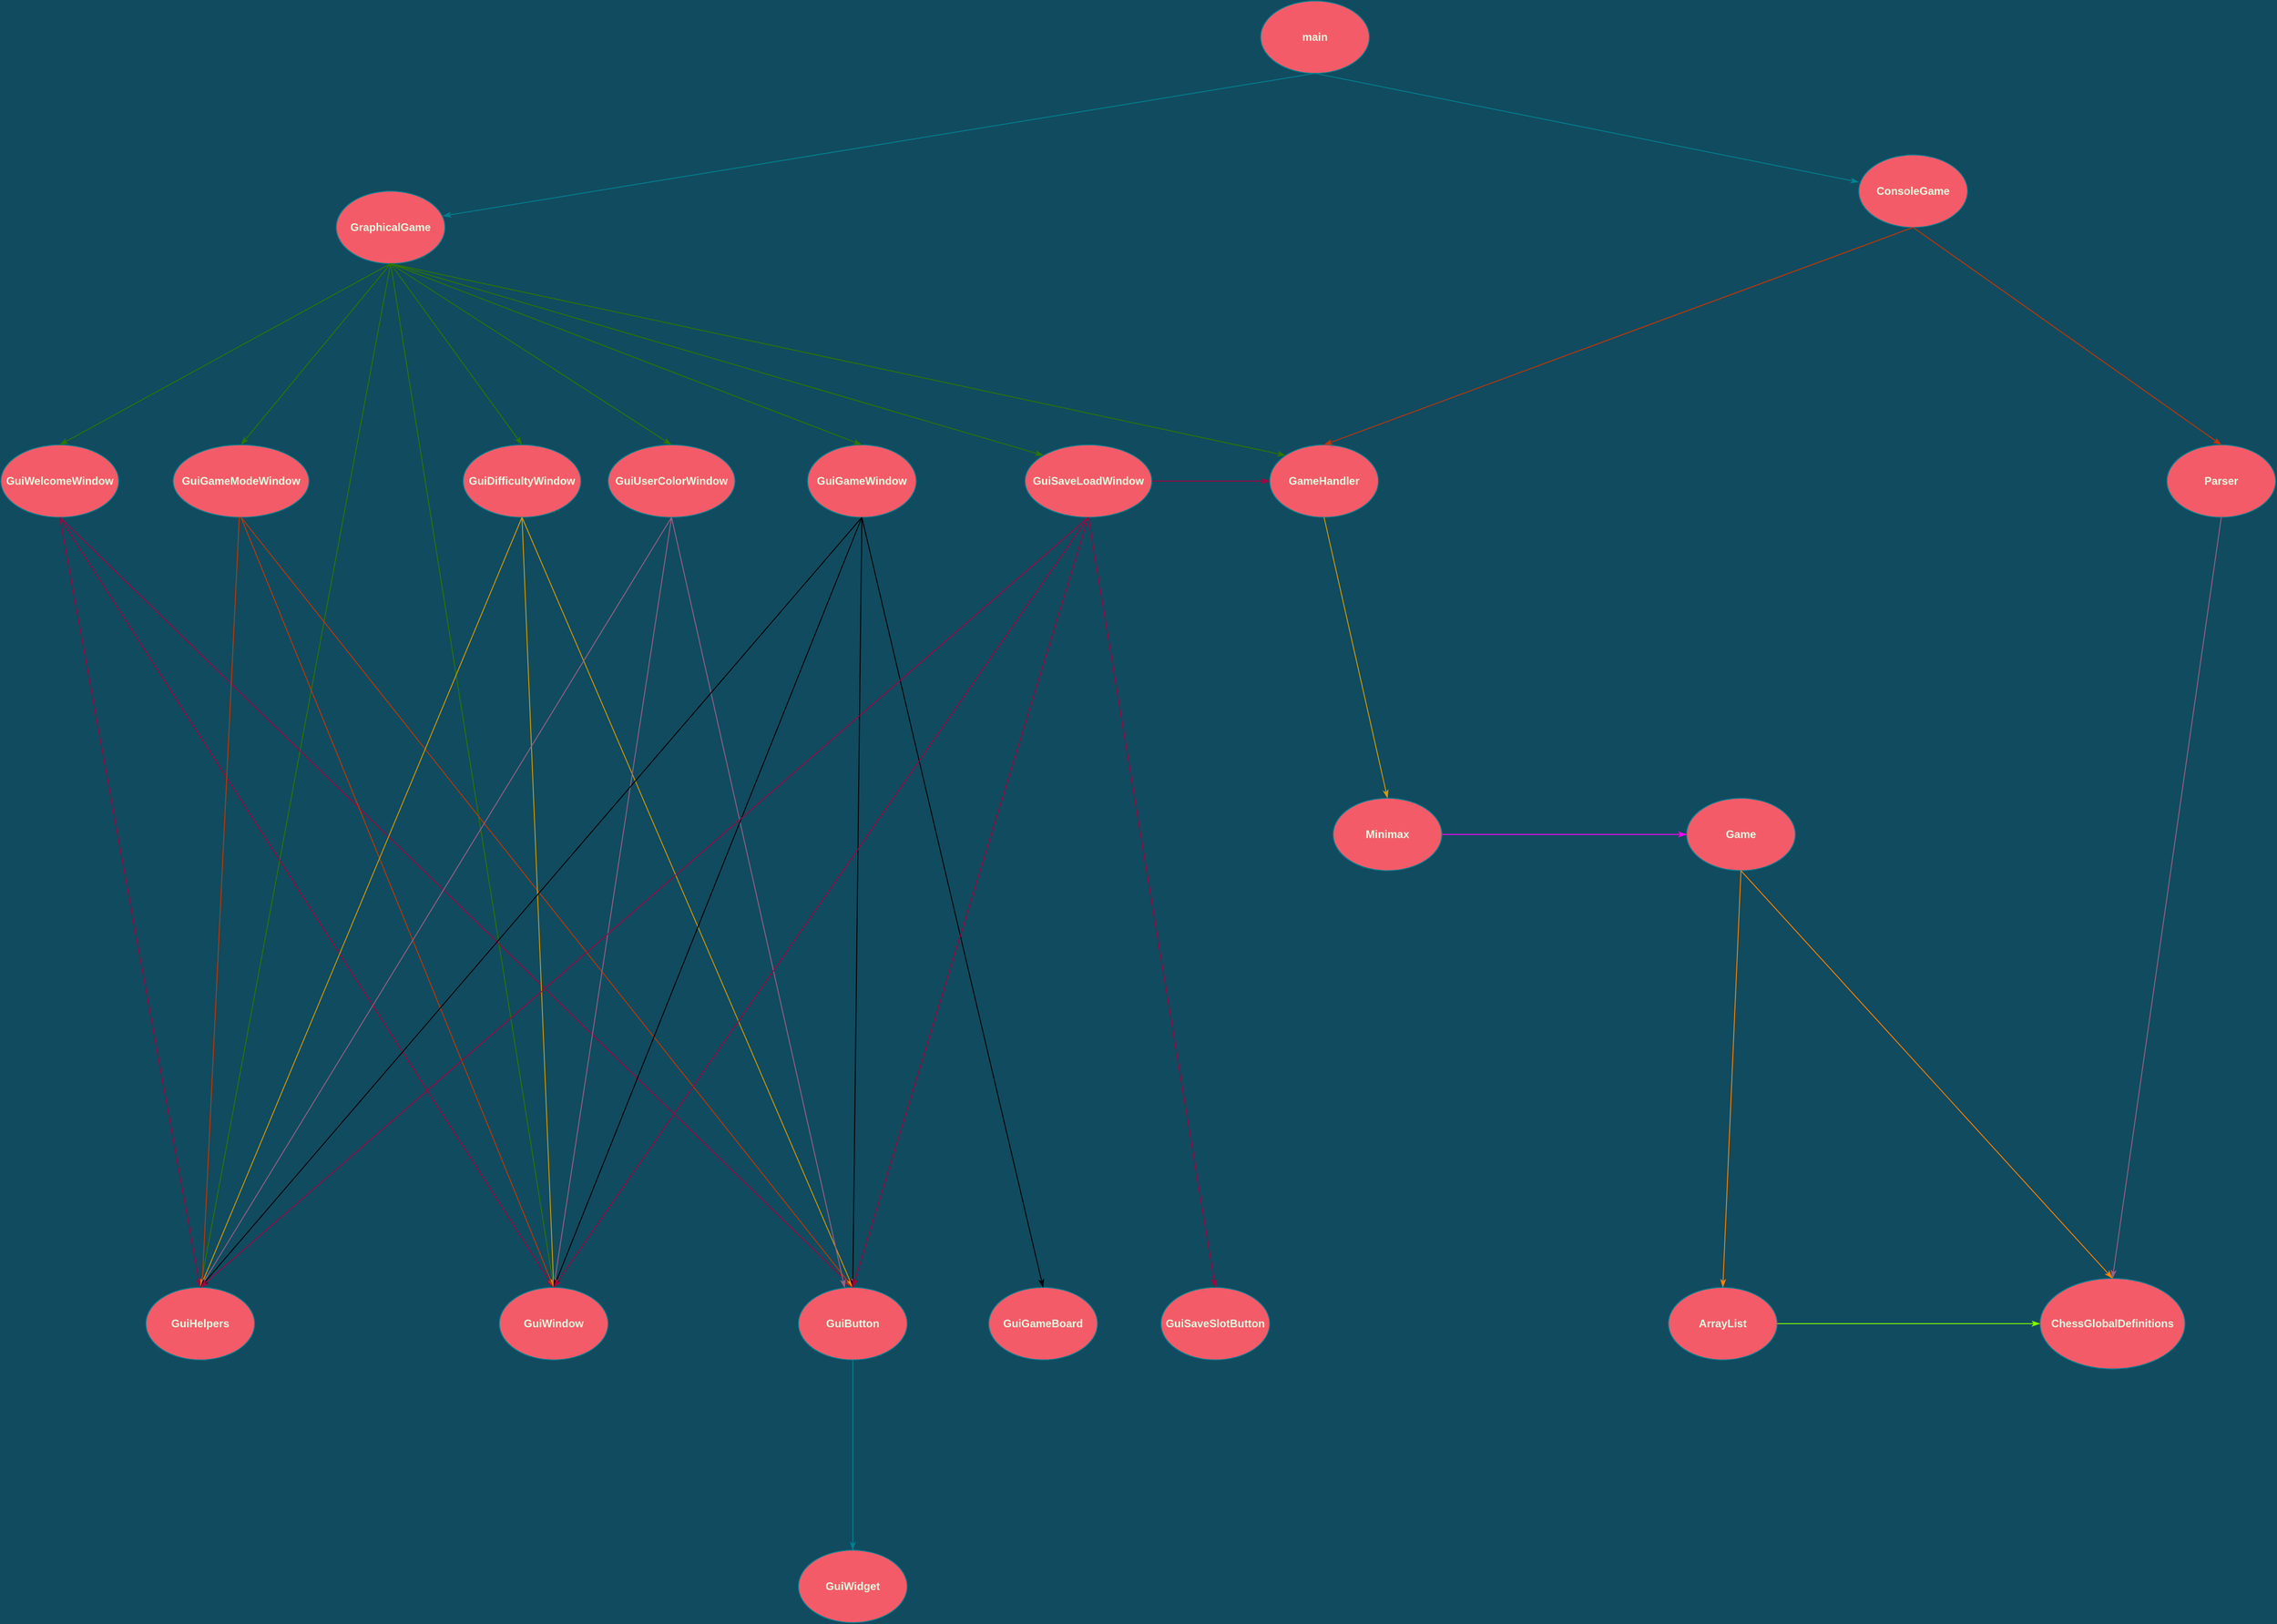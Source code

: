 <mxfile version="15.5.4" type="github">
  <diagram id="C5RBs43oDa-KdzZeNtuy" name="Page-1">
    <mxGraphModel dx="2844" dy="1474" grid="1" gridSize="10" guides="1" tooltips="1" connect="1" arrows="1" fold="1" page="1" pageScale="1" pageWidth="3300" pageHeight="4681" background="#114B5F" math="0" shadow="0">
      <root>
        <mxCell id="WIyWlLk6GJQsqaUBKTNV-0" />
        <mxCell id="WIyWlLk6GJQsqaUBKTNV-1" parent="WIyWlLk6GJQsqaUBKTNV-0" />
        <mxCell id="X0Pu3LgBEjpvohQE28Oq-0" value="&lt;b&gt;main&lt;/b&gt;" style="ellipse;whiteSpace=wrap;html=1;fillColor=#F45B69;strokeColor=#028090;fontColor=#E4FDE1;sketch=0;shadow=0;direction=east;" vertex="1" parent="WIyWlLk6GJQsqaUBKTNV-1">
          <mxGeometry x="1620" y="1860" width="120" height="80" as="geometry" />
        </mxCell>
        <mxCell id="X0Pu3LgBEjpvohQE28Oq-2" value="&lt;b&gt;GraphicalGame&lt;/b&gt;" style="ellipse;whiteSpace=wrap;html=1;fillColor=#F45B69;strokeColor=#028090;fontColor=#E4FDE1;sketch=0;shadow=0;direction=east;" vertex="1" parent="WIyWlLk6GJQsqaUBKTNV-1">
          <mxGeometry x="600" y="2070" width="120" height="80" as="geometry" />
        </mxCell>
        <mxCell id="X0Pu3LgBEjpvohQE28Oq-3" value="&lt;b&gt;ConsoleGame&lt;/b&gt;" style="ellipse;whiteSpace=wrap;html=1;fillColor=#F45B69;strokeColor=#028090;fontColor=#E4FDE1;sketch=0;shadow=0;direction=east;" vertex="1" parent="WIyWlLk6GJQsqaUBKTNV-1">
          <mxGeometry x="2280" y="2030" width="120" height="80" as="geometry" />
        </mxCell>
        <mxCell id="X0Pu3LgBEjpvohQE28Oq-4" value="" style="endArrow=none;html=1;rounded=0;entryX=0.5;entryY=1;entryDx=0;entryDy=0;exitX=0;exitY=0.375;exitDx=0;exitDy=0;startArrow=classicThin;startFill=1;labelBackgroundColor=#114B5F;strokeColor=#028090;fontColor=#E4FDE1;sketch=0;shadow=0;exitPerimeter=0;" edge="1" parent="WIyWlLk6GJQsqaUBKTNV-1" source="X0Pu3LgBEjpvohQE28Oq-3" target="X0Pu3LgBEjpvohQE28Oq-0">
          <mxGeometry width="50" height="50" relative="1" as="geometry">
            <mxPoint x="1530" y="2010" as="sourcePoint" />
            <mxPoint x="1580" y="1960" as="targetPoint" />
          </mxGeometry>
        </mxCell>
        <mxCell id="X0Pu3LgBEjpvohQE28Oq-6" value="" style="endArrow=none;html=1;exitX=0.98;exitY=0.343;exitDx=0;exitDy=0;entryX=0.5;entryY=1;entryDx=0;entryDy=0;strokeColor=#028090;rounded=0;startArrow=classicThin;startFill=1;labelBackgroundColor=#114B5F;fontColor=#E4FDE1;sketch=0;shadow=0;exitPerimeter=0;targetPerimeterSpacing=0;" edge="1" parent="WIyWlLk6GJQsqaUBKTNV-1" source="X0Pu3LgBEjpvohQE28Oq-2" target="X0Pu3LgBEjpvohQE28Oq-0">
          <mxGeometry width="50" height="50" relative="1" as="geometry">
            <mxPoint x="1740" y="2020" as="sourcePoint" />
            <mxPoint x="1790" y="1970" as="targetPoint" />
          </mxGeometry>
        </mxCell>
        <mxCell id="X0Pu3LgBEjpvohQE28Oq-9" value="&lt;b&gt;GuiGameModeWindow&lt;/b&gt;" style="ellipse;whiteSpace=wrap;html=1;fillColor=#F45B69;strokeColor=#028090;fontColor=#E4FDE1;sketch=0;shadow=0;direction=east;" vertex="1" parent="WIyWlLk6GJQsqaUBKTNV-1">
          <mxGeometry x="420" y="2350" width="150" height="80" as="geometry" />
        </mxCell>
        <mxCell id="X0Pu3LgBEjpvohQE28Oq-10" value="&lt;b&gt;GuiWelcomeWindow&lt;/b&gt;" style="ellipse;whiteSpace=wrap;html=1;fillColor=#F45B69;strokeColor=#028090;fontColor=#E4FDE1;sketch=0;shadow=0;direction=east;" vertex="1" parent="WIyWlLk6GJQsqaUBKTNV-1">
          <mxGeometry x="230" y="2350" width="130" height="80" as="geometry" />
        </mxCell>
        <mxCell id="X0Pu3LgBEjpvohQE28Oq-11" value="&lt;b&gt;GuiWindow&lt;/b&gt;" style="ellipse;whiteSpace=wrap;html=1;fillColor=#F45B69;strokeColor=#028090;fontColor=#E4FDE1;sketch=0;shadow=0;direction=east;" vertex="1" parent="WIyWlLk6GJQsqaUBKTNV-1">
          <mxGeometry x="780" y="3280" width="120" height="80" as="geometry" />
        </mxCell>
        <mxCell id="X0Pu3LgBEjpvohQE28Oq-12" value="&lt;b&gt;GuiHelpers&lt;/b&gt;" style="ellipse;whiteSpace=wrap;html=1;fillColor=#F45B69;strokeColor=#028090;fontColor=#E4FDE1;flipH=0;flipV=1;sketch=0;shadow=0;direction=east;" vertex="1" parent="WIyWlLk6GJQsqaUBKTNV-1">
          <mxGeometry x="390" y="3280" width="120" height="80" as="geometry" />
        </mxCell>
        <mxCell id="X0Pu3LgBEjpvohQE28Oq-13" value="&lt;b&gt;GuiSaveLoadWindow&lt;/b&gt;" style="ellipse;whiteSpace=wrap;html=1;fillColor=#F45B69;strokeColor=#028090;fontColor=#E4FDE1;sketch=0;shadow=0;direction=east;" vertex="1" parent="WIyWlLk6GJQsqaUBKTNV-1">
          <mxGeometry x="1360" y="2350" width="140" height="80" as="geometry" />
        </mxCell>
        <mxCell id="X0Pu3LgBEjpvohQE28Oq-14" value="&lt;b&gt;GuiGameWindow&lt;/b&gt;" style="ellipse;whiteSpace=wrap;html=1;fillColor=#F45B69;strokeColor=#028090;fontColor=#E4FDE1;sketch=0;shadow=0;direction=east;" vertex="1" parent="WIyWlLk6GJQsqaUBKTNV-1">
          <mxGeometry x="1120" y="2350" width="120" height="80" as="geometry" />
        </mxCell>
        <mxCell id="X0Pu3LgBEjpvohQE28Oq-15" value="&lt;b&gt;GuiUserColorWindow&lt;/b&gt;" style="ellipse;whiteSpace=wrap;html=1;fillColor=#F45B69;strokeColor=#028090;fontColor=#E4FDE1;sketch=0;shadow=0;direction=east;" vertex="1" parent="WIyWlLk6GJQsqaUBKTNV-1">
          <mxGeometry x="900" y="2350" width="140" height="80" as="geometry" />
        </mxCell>
        <mxCell id="X0Pu3LgBEjpvohQE28Oq-16" value="&lt;b&gt;GuiDifficultyWindow&lt;/b&gt;" style="ellipse;whiteSpace=wrap;html=1;fillColor=#F45B69;strokeColor=#028090;fontColor=#E4FDE1;sketch=0;shadow=0;direction=east;" vertex="1" parent="WIyWlLk6GJQsqaUBKTNV-1">
          <mxGeometry x="740" y="2350" width="130" height="80" as="geometry" />
        </mxCell>
        <mxCell id="X0Pu3LgBEjpvohQE28Oq-17" value="" style="endArrow=classicThin;html=1;rounded=0;exitX=0.5;exitY=1;exitDx=0;exitDy=0;entryX=0.5;entryY=0;entryDx=0;entryDy=0;startArrow=none;startFill=0;endFill=1;labelBackgroundColor=#114B5F;strokeColor=#2D7600;fontColor=#E4FDE1;fillColor=#60a917;sketch=0;shadow=0;" edge="1" parent="WIyWlLk6GJQsqaUBKTNV-1" source="X0Pu3LgBEjpvohQE28Oq-2" target="X0Pu3LgBEjpvohQE28Oq-12">
          <mxGeometry width="50" height="50" relative="1" as="geometry">
            <mxPoint x="558.784" y="2391.716" as="sourcePoint" />
            <mxPoint x="161.21" y="2320" as="targetPoint" />
          </mxGeometry>
        </mxCell>
        <mxCell id="X0Pu3LgBEjpvohQE28Oq-18" value="" style="endArrow=classicThin;html=1;rounded=0;exitX=0.5;exitY=1;exitDx=0;exitDy=0;entryX=0.5;entryY=0;entryDx=0;entryDy=0;endFill=1;labelBackgroundColor=#114B5F;strokeColor=#2D7600;fontColor=#E4FDE1;fillColor=#60a917;sketch=0;shadow=0;" edge="1" parent="WIyWlLk6GJQsqaUBKTNV-1" source="X0Pu3LgBEjpvohQE28Oq-2" target="X0Pu3LgBEjpvohQE28Oq-11">
          <mxGeometry width="50" height="50" relative="1" as="geometry">
            <mxPoint x="620" y="2140" as="sourcePoint" />
            <mxPoint x="170" y="2580" as="targetPoint" />
          </mxGeometry>
        </mxCell>
        <mxCell id="X0Pu3LgBEjpvohQE28Oq-19" value="" style="endArrow=classicThin;html=1;rounded=0;entryX=0.5;entryY=0;entryDx=0;entryDy=0;endFill=1;labelBackgroundColor=#114B5F;strokeColor=#2D7600;fontColor=#E4FDE1;fillColor=#60a917;sketch=0;shadow=0;exitX=0.5;exitY=0;exitDx=0;exitDy=0;" edge="1" parent="WIyWlLk6GJQsqaUBKTNV-1" target="X0Pu3LgBEjpvohQE28Oq-10">
          <mxGeometry width="50" height="50" relative="1" as="geometry">
            <mxPoint x="660" y="2150" as="sourcePoint" />
            <mxPoint x="470" y="2580" as="targetPoint" />
          </mxGeometry>
        </mxCell>
        <mxCell id="X0Pu3LgBEjpvohQE28Oq-20" value="" style="endArrow=classicThin;html=1;rounded=0;exitX=0.5;exitY=1;exitDx=0;exitDy=0;entryX=0.5;entryY=0;entryDx=0;entryDy=0;endFill=1;labelBackgroundColor=#114B5F;strokeColor=#2D7600;fontColor=#E4FDE1;fillColor=#60a917;sketch=0;shadow=0;" edge="1" parent="WIyWlLk6GJQsqaUBKTNV-1" source="X0Pu3LgBEjpvohQE28Oq-2" target="X0Pu3LgBEjpvohQE28Oq-9">
          <mxGeometry width="50" height="50" relative="1" as="geometry">
            <mxPoint x="850" y="2120" as="sourcePoint" />
            <mxPoint x="750" y="2530" as="targetPoint" />
          </mxGeometry>
        </mxCell>
        <mxCell id="X0Pu3LgBEjpvohQE28Oq-21" value="" style="endArrow=classicThin;html=1;rounded=0;exitX=0.5;exitY=1;exitDx=0;exitDy=0;entryX=0.5;entryY=0;entryDx=0;entryDy=0;endFill=1;labelBackgroundColor=#114B5F;strokeColor=#2D7600;fontColor=#E4FDE1;fillColor=#60a917;sketch=0;shadow=0;" edge="1" parent="WIyWlLk6GJQsqaUBKTNV-1" source="X0Pu3LgBEjpvohQE28Oq-2" target="X0Pu3LgBEjpvohQE28Oq-16">
          <mxGeometry width="50" height="50" relative="1" as="geometry">
            <mxPoint x="799.996" y="2138.284" as="sourcePoint" />
            <mxPoint x="837.57" y="2550" as="targetPoint" />
          </mxGeometry>
        </mxCell>
        <mxCell id="X0Pu3LgBEjpvohQE28Oq-22" value="" style="endArrow=classicThin;html=1;rounded=0;exitX=0.5;exitY=1;exitDx=0;exitDy=0;entryX=0.5;entryY=0;entryDx=0;entryDy=0;endFill=1;labelBackgroundColor=#114B5F;strokeColor=#2D7600;fontColor=#E4FDE1;fillColor=#60a917;sketch=0;shadow=0;" edge="1" parent="WIyWlLk6GJQsqaUBKTNV-1" source="X0Pu3LgBEjpvohQE28Oq-2" target="X0Pu3LgBEjpvohQE28Oq-15">
          <mxGeometry width="50" height="50" relative="1" as="geometry">
            <mxPoint x="850" y="2100" as="sourcePoint" />
            <mxPoint x="1050.0" y="2540" as="targetPoint" />
          </mxGeometry>
        </mxCell>
        <mxCell id="X0Pu3LgBEjpvohQE28Oq-24" value="&lt;b&gt;GameHandler&lt;/b&gt;" style="ellipse;whiteSpace=wrap;html=1;fillColor=#F45B69;strokeColor=#028090;fontColor=#E4FDE1;sketch=0;shadow=0;direction=east;" vertex="1" parent="WIyWlLk6GJQsqaUBKTNV-1">
          <mxGeometry x="1630" y="2350" width="120" height="80" as="geometry" />
        </mxCell>
        <mxCell id="X0Pu3LgBEjpvohQE28Oq-25" value="" style="endArrow=classicThin;html=1;rounded=0;exitX=0.5;exitY=1;exitDx=0;exitDy=0;entryX=0.5;entryY=0;entryDx=0;entryDy=0;endFill=1;labelBackgroundColor=#114B5F;strokeColor=#2D7600;fontColor=#E4FDE1;fillColor=#60a917;sketch=0;shadow=0;" edge="1" parent="WIyWlLk6GJQsqaUBKTNV-1" source="X0Pu3LgBEjpvohQE28Oq-2" target="X0Pu3LgBEjpvohQE28Oq-14">
          <mxGeometry width="50" height="50" relative="1" as="geometry">
            <mxPoint x="830" y="2080" as="sourcePoint" />
            <mxPoint x="1210" y="2520" as="targetPoint" />
          </mxGeometry>
        </mxCell>
        <mxCell id="X0Pu3LgBEjpvohQE28Oq-26" value="" style="endArrow=classicThin;html=1;rounded=0;exitX=0.5;exitY=1;exitDx=0;exitDy=0;entryX=0;entryY=0;entryDx=0;entryDy=0;endFill=1;labelBackgroundColor=#114B5F;strokeColor=#2D7600;fontColor=#E4FDE1;fillColor=#60a917;sketch=0;shadow=0;" edge="1" parent="WIyWlLk6GJQsqaUBKTNV-1" source="X0Pu3LgBEjpvohQE28Oq-2" target="X0Pu3LgBEjpvohQE28Oq-13">
          <mxGeometry width="50" height="50" relative="1" as="geometry">
            <mxPoint x="960" y="2070" as="sourcePoint" />
            <mxPoint x="1340" y="2510" as="targetPoint" />
          </mxGeometry>
        </mxCell>
        <mxCell id="X0Pu3LgBEjpvohQE28Oq-27" value="" style="endArrow=classicThin;html=1;rounded=0;exitX=0.5;exitY=1;exitDx=0;exitDy=0;entryX=0;entryY=0;entryDx=0;entryDy=0;endFill=1;labelBackgroundColor=#114B5F;strokeColor=#2D7600;fontColor=#E4FDE1;fillColor=#60a917;sketch=0;shadow=0;" edge="1" parent="WIyWlLk6GJQsqaUBKTNV-1" source="X0Pu3LgBEjpvohQE28Oq-2" target="X0Pu3LgBEjpvohQE28Oq-24">
          <mxGeometry width="50" height="50" relative="1" as="geometry">
            <mxPoint x="1170" y="1990" as="sourcePoint" />
            <mxPoint x="1550" y="2430" as="targetPoint" />
          </mxGeometry>
        </mxCell>
        <mxCell id="X0Pu3LgBEjpvohQE28Oq-31" value="" style="endArrow=classicThin;html=1;rounded=0;exitX=0.5;exitY=1;exitDx=0;exitDy=0;entryX=0.5;entryY=0;entryDx=0;entryDy=0;endFill=1;labelBackgroundColor=#114B5F;strokeColor=#A50040;fontColor=#E4FDE1;fillColor=#d80073;sketch=0;shadow=0;" edge="1" parent="WIyWlLk6GJQsqaUBKTNV-1" source="X0Pu3LgBEjpvohQE28Oq-10" target="X0Pu3LgBEjpvohQE28Oq-11">
          <mxGeometry width="50" height="50" relative="1" as="geometry">
            <mxPoint x="635" y="2270" as="sourcePoint" />
            <mxPoint x="300" y="2360" as="targetPoint" />
          </mxGeometry>
        </mxCell>
        <mxCell id="X0Pu3LgBEjpvohQE28Oq-32" value="" style="endArrow=classicThin;html=1;rounded=0;exitX=0.5;exitY=1;exitDx=0;exitDy=0;endFill=1;labelBackgroundColor=#114B5F;strokeColor=#A50040;fontColor=#E4FDE1;fillColor=#d80073;entryX=0.5;entryY=0;entryDx=0;entryDy=0;sketch=0;shadow=0;" edge="1" parent="WIyWlLk6GJQsqaUBKTNV-1" source="X0Pu3LgBEjpvohQE28Oq-10" target="X0Pu3LgBEjpvohQE28Oq-12">
          <mxGeometry width="50" height="50" relative="1" as="geometry">
            <mxPoint x="425" y="2330" as="sourcePoint" />
            <mxPoint x="410" y="3150" as="targetPoint" />
          </mxGeometry>
        </mxCell>
        <mxCell id="X0Pu3LgBEjpvohQE28Oq-33" value="&lt;b&gt;GuiButton&lt;/b&gt;" style="ellipse;whiteSpace=wrap;html=1;fillColor=#F45B69;strokeColor=#028090;fontColor=#E4FDE1;sketch=0;shadow=0;direction=east;" vertex="1" parent="WIyWlLk6GJQsqaUBKTNV-1">
          <mxGeometry x="1110" y="3280" width="120" height="80" as="geometry" />
        </mxCell>
        <mxCell id="X0Pu3LgBEjpvohQE28Oq-34" value="" style="endArrow=classicThin;html=1;rounded=0;exitX=0.5;exitY=1;exitDx=0;exitDy=0;entryX=0.5;entryY=0;entryDx=0;entryDy=0;endFill=1;labelBackgroundColor=#114B5F;strokeColor=#A50040;fontColor=#E4FDE1;fillColor=#d80073;sketch=0;shadow=0;" edge="1" parent="WIyWlLk6GJQsqaUBKTNV-1" source="X0Pu3LgBEjpvohQE28Oq-10" target="X0Pu3LgBEjpvohQE28Oq-33">
          <mxGeometry width="50" height="50" relative="1" as="geometry">
            <mxPoint x="184" y="2258.28" as="sourcePoint" />
            <mxPoint x="216.574" y="2549.996" as="targetPoint" />
          </mxGeometry>
        </mxCell>
        <mxCell id="X0Pu3LgBEjpvohQE28Oq-35" value="&lt;b&gt;GuiWidget&lt;/b&gt;" style="ellipse;whiteSpace=wrap;html=1;fillColor=#F45B69;strokeColor=#028090;fontColor=#E4FDE1;sketch=0;shadow=0;direction=east;" vertex="1" parent="WIyWlLk6GJQsqaUBKTNV-1">
          <mxGeometry x="1110" y="3570" width="120" height="80" as="geometry" />
        </mxCell>
        <mxCell id="X0Pu3LgBEjpvohQE28Oq-36" value="" style="endArrow=classicThin;html=1;rounded=0;endFill=1;entryX=0.5;entryY=0;entryDx=0;entryDy=0;labelBackgroundColor=#114B5F;strokeColor=#028090;fontColor=#E4FDE1;exitX=0.5;exitY=1;exitDx=0;exitDy=0;sketch=0;shadow=0;" edge="1" parent="WIyWlLk6GJQsqaUBKTNV-1" source="X0Pu3LgBEjpvohQE28Oq-33" target="X0Pu3LgBEjpvohQE28Oq-35">
          <mxGeometry width="50" height="50" relative="1" as="geometry">
            <mxPoint x="1070" y="3060" as="sourcePoint" />
            <mxPoint x="260" y="2940" as="targetPoint" />
          </mxGeometry>
        </mxCell>
        <mxCell id="X0Pu3LgBEjpvohQE28Oq-37" value="" style="endArrow=classicThin;html=1;rounded=0;exitX=0.5;exitY=1;exitDx=0;exitDy=0;entryX=0.5;entryY=0;entryDx=0;entryDy=0;endFill=1;labelBackgroundColor=#114B5F;strokeColor=#C73500;fontColor=#E4FDE1;fillColor=#fa6800;sketch=0;shadow=0;" edge="1" parent="WIyWlLk6GJQsqaUBKTNV-1" source="X0Pu3LgBEjpvohQE28Oq-9" target="X0Pu3LgBEjpvohQE28Oq-33">
          <mxGeometry width="50" height="50" relative="1" as="geometry">
            <mxPoint x="320.858" y="2278.348" as="sourcePoint" />
            <mxPoint x="597.574" y="2851.716" as="targetPoint" />
          </mxGeometry>
        </mxCell>
        <mxCell id="X0Pu3LgBEjpvohQE28Oq-38" value="" style="endArrow=classicThin;html=1;rounded=0;endFill=1;labelBackgroundColor=#114B5F;strokeColor=#C73500;fontColor=#E4FDE1;fillColor=#fa6800;sketch=0;shadow=0;" edge="1" parent="WIyWlLk6GJQsqaUBKTNV-1" source="X0Pu3LgBEjpvohQE28Oq-9" target="X0Pu3LgBEjpvohQE28Oq-12">
          <mxGeometry width="50" height="50" relative="1" as="geometry">
            <mxPoint x="489.852" y="2320.001" as="sourcePoint" />
            <mxPoint x="239.996" y="2613.266" as="targetPoint" />
          </mxGeometry>
        </mxCell>
        <mxCell id="X0Pu3LgBEjpvohQE28Oq-39" value="" style="endArrow=classicThin;html=1;rounded=0;exitX=0.5;exitY=1;exitDx=0;exitDy=0;entryX=0.5;entryY=0;entryDx=0;entryDy=0;endFill=1;labelBackgroundColor=#114B5F;strokeColor=#C73500;fontColor=#E4FDE1;fillColor=#fa6800;sketch=0;shadow=0;" edge="1" parent="WIyWlLk6GJQsqaUBKTNV-1" source="X0Pu3LgBEjpvohQE28Oq-9" target="X0Pu3LgBEjpvohQE28Oq-11">
          <mxGeometry width="50" height="50" relative="1" as="geometry">
            <mxPoint x="599.852" y="2290.001" as="sourcePoint" />
            <mxPoint x="349.996" y="2583.266" as="targetPoint" />
          </mxGeometry>
        </mxCell>
        <mxCell id="X0Pu3LgBEjpvohQE28Oq-40" value="" style="endArrow=classicThin;html=1;rounded=0;exitX=0.5;exitY=1;exitDx=0;exitDy=0;entryX=0.5;entryY=0;entryDx=0;entryDy=0;endFill=1;labelBackgroundColor=#114B5F;strokeColor=#d79b00;fontColor=#E4FDE1;fillColor=#ffcd28;gradientColor=#ffa500;sketch=0;shadow=0;" edge="1" parent="WIyWlLk6GJQsqaUBKTNV-1" source="X0Pu3LgBEjpvohQE28Oq-16" target="X0Pu3LgBEjpvohQE28Oq-33">
          <mxGeometry width="50" height="50" relative="1" as="geometry">
            <mxPoint x="810" y="2490" as="sourcePoint" />
            <mxPoint x="965" y="2930" as="targetPoint" />
          </mxGeometry>
        </mxCell>
        <mxCell id="X0Pu3LgBEjpvohQE28Oq-41" value="" style="endArrow=classicThin;html=1;rounded=0;exitX=0.5;exitY=1;exitDx=0;exitDy=0;entryX=0.5;entryY=0;entryDx=0;entryDy=0;endFill=1;labelBackgroundColor=#114B5F;strokeColor=#d79b00;fontColor=#E4FDE1;fillColor=#ffcd28;gradientColor=#ffa500;sketch=0;shadow=0;" edge="1" parent="WIyWlLk6GJQsqaUBKTNV-1" source="X0Pu3LgBEjpvohQE28Oq-16" target="X0Pu3LgBEjpvohQE28Oq-12">
          <mxGeometry width="50" height="50" relative="1" as="geometry">
            <mxPoint x="769.293" y="2428.44" as="sourcePoint" />
            <mxPoint x="202.426" y="2571.716" as="targetPoint" />
          </mxGeometry>
        </mxCell>
        <mxCell id="X0Pu3LgBEjpvohQE28Oq-42" value="" style="endArrow=classicThin;html=1;rounded=0;exitX=0.5;exitY=1;exitDx=0;exitDy=0;entryX=0.5;entryY=0;entryDx=0;entryDy=0;endFill=1;labelBackgroundColor=#114B5F;strokeColor=#d79b00;fontColor=#E4FDE1;fillColor=#ffcd28;gradientColor=#ffa500;sketch=0;shadow=0;" edge="1" parent="WIyWlLk6GJQsqaUBKTNV-1" source="X0Pu3LgBEjpvohQE28Oq-16" target="X0Pu3LgBEjpvohQE28Oq-11">
          <mxGeometry width="50" height="50" relative="1" as="geometry">
            <mxPoint x="798.433" y="2540.0" as="sourcePoint" />
            <mxPoint x="541.566" y="2963.276" as="targetPoint" />
          </mxGeometry>
        </mxCell>
        <mxCell id="X0Pu3LgBEjpvohQE28Oq-43" value="" style="endArrow=classicThin;html=1;rounded=0;endFill=1;labelBackgroundColor=#114B5F;strokeColor=#996185;fontColor=#E4FDE1;fillColor=#e6d0de;gradientColor=#d5739d;sketch=0;shadow=0;exitX=0.5;exitY=1;exitDx=0;exitDy=0;" edge="1" parent="WIyWlLk6GJQsqaUBKTNV-1" source="X0Pu3LgBEjpvohQE28Oq-15" target="X0Pu3LgBEjpvohQE28Oq-33">
          <mxGeometry width="50" height="50" relative="1" as="geometry">
            <mxPoint x="912.57" y="2450" as="sourcePoint" />
            <mxPoint x="839.996" y="2861.716" as="targetPoint" />
          </mxGeometry>
        </mxCell>
        <mxCell id="X0Pu3LgBEjpvohQE28Oq-44" value="" style="endArrow=classicThin;html=1;rounded=0;exitX=0.5;exitY=1;exitDx=0;exitDy=0;entryX=0.5;entryY=0;entryDx=0;entryDy=0;endFill=1;labelBackgroundColor=#114B5F;strokeColor=#996185;fontColor=#E4FDE1;fillColor=#e6d0de;gradientColor=#d5739d;sketch=0;shadow=0;" edge="1" parent="WIyWlLk6GJQsqaUBKTNV-1" source="X0Pu3LgBEjpvohQE28Oq-15" target="X0Pu3LgBEjpvohQE28Oq-12">
          <mxGeometry width="50" height="50" relative="1" as="geometry">
            <mxPoint x="1070.503" y="2570.004" as="sourcePoint" />
            <mxPoint x="360.0" y="2741.72" as="targetPoint" />
          </mxGeometry>
        </mxCell>
        <mxCell id="X0Pu3LgBEjpvohQE28Oq-45" value="" style="endArrow=classicThin;html=1;rounded=0;exitX=0.5;exitY=1;exitDx=0;exitDy=0;entryX=0.5;entryY=0;entryDx=0;entryDy=0;endFill=1;labelBackgroundColor=#114B5F;strokeColor=#996185;fontColor=#E4FDE1;fillColor=#e6d0de;gradientColor=#d5739d;sketch=0;shadow=0;" edge="1" parent="WIyWlLk6GJQsqaUBKTNV-1" source="X0Pu3LgBEjpvohQE28Oq-15" target="X0Pu3LgBEjpvohQE28Oq-11">
          <mxGeometry width="50" height="50" relative="1" as="geometry">
            <mxPoint x="1120.0" y="2560" as="sourcePoint" />
            <mxPoint x="670" y="3000" as="targetPoint" />
          </mxGeometry>
        </mxCell>
        <mxCell id="X0Pu3LgBEjpvohQE28Oq-50" value="&lt;b&gt;GuiGameBoard&lt;br&gt;&lt;/b&gt;" style="ellipse;whiteSpace=wrap;html=1;fillColor=#F45B69;strokeColor=#028090;fontColor=#E4FDE1;sketch=0;shadow=0;direction=east;" vertex="1" parent="WIyWlLk6GJQsqaUBKTNV-1">
          <mxGeometry x="1320" y="3280" width="120" height="80" as="geometry" />
        </mxCell>
        <mxCell id="X0Pu3LgBEjpvohQE28Oq-51" value="" style="endArrow=classicThin;html=1;rounded=0;exitX=0.5;exitY=1;exitDx=0;exitDy=0;endFill=1;labelBackgroundColor=#114B5F;fontColor=#E4FDE1;entryX=0.5;entryY=0;entryDx=0;entryDy=0;sketch=0;shadow=0;" edge="1" parent="WIyWlLk6GJQsqaUBKTNV-1" source="X0Pu3LgBEjpvohQE28Oq-14" target="X0Pu3LgBEjpvohQE28Oq-33">
          <mxGeometry width="50" height="50" relative="1" as="geometry">
            <mxPoint x="1050.0" y="2400" as="sourcePoint" />
            <mxPoint x="1130" y="3150" as="targetPoint" />
          </mxGeometry>
        </mxCell>
        <mxCell id="X0Pu3LgBEjpvohQE28Oq-53" value="" style="endArrow=classicThin;html=1;rounded=0;endFill=1;labelBackgroundColor=#114B5F;fontColor=#E4FDE1;entryX=0.5;entryY=0;entryDx=0;entryDy=0;exitX=0.5;exitY=1;exitDx=0;exitDy=0;sketch=0;shadow=0;" edge="1" parent="WIyWlLk6GJQsqaUBKTNV-1" source="X0Pu3LgBEjpvohQE28Oq-14" target="X0Pu3LgBEjpvohQE28Oq-50">
          <mxGeometry width="50" height="50" relative="1" as="geometry">
            <mxPoint x="1270" y="2440" as="sourcePoint" />
            <mxPoint x="1140.0" y="3160" as="targetPoint" />
          </mxGeometry>
        </mxCell>
        <mxCell id="X0Pu3LgBEjpvohQE28Oq-54" value="" style="endArrow=classicThin;html=1;rounded=0;endFill=1;labelBackgroundColor=#114B5F;fontColor=#E4FDE1;entryX=0.5;entryY=0;entryDx=0;entryDy=0;exitX=0.5;exitY=1;exitDx=0;exitDy=0;sketch=0;shadow=0;" edge="1" parent="WIyWlLk6GJQsqaUBKTNV-1" source="X0Pu3LgBEjpvohQE28Oq-14" target="X0Pu3LgBEjpvohQE28Oq-11">
          <mxGeometry width="50" height="50" relative="1" as="geometry">
            <mxPoint x="1240.0" y="2440" as="sourcePoint" />
            <mxPoint x="1410" y="3160" as="targetPoint" />
          </mxGeometry>
        </mxCell>
        <mxCell id="X0Pu3LgBEjpvohQE28Oq-55" value="" style="endArrow=classicThin;html=1;rounded=0;endFill=1;labelBackgroundColor=#114B5F;fontColor=#E4FDE1;exitX=0.5;exitY=1;exitDx=0;exitDy=0;entryX=0.5;entryY=0;entryDx=0;entryDy=0;sketch=0;shadow=0;" edge="1" parent="WIyWlLk6GJQsqaUBKTNV-1" source="X0Pu3LgBEjpvohQE28Oq-14" target="X0Pu3LgBEjpvohQE28Oq-12">
          <mxGeometry width="50" height="50" relative="1" as="geometry">
            <mxPoint x="1240.0" y="2440" as="sourcePoint" />
            <mxPoint x="410" y="3150" as="targetPoint" />
          </mxGeometry>
        </mxCell>
        <mxCell id="X0Pu3LgBEjpvohQE28Oq-56" value="&lt;b&gt;GuiSaveSlotButton&lt;br&gt;&lt;/b&gt;" style="ellipse;whiteSpace=wrap;html=1;fillColor=#F45B69;strokeColor=#028090;fontColor=#E4FDE1;sketch=0;shadow=0;direction=east;" vertex="1" parent="WIyWlLk6GJQsqaUBKTNV-1">
          <mxGeometry x="1510" y="3280" width="120" height="80" as="geometry" />
        </mxCell>
        <mxCell id="X0Pu3LgBEjpvohQE28Oq-57" value="" style="endArrow=classicThin;html=1;rounded=0;endFill=1;labelBackgroundColor=#114B5F;fontColor=#E4FDE1;entryX=0.5;entryY=0;entryDx=0;entryDy=0;exitX=0.5;exitY=1;exitDx=0;exitDy=0;fillColor=#d80073;strokeColor=#A50040;sketch=0;shadow=0;" edge="1" parent="WIyWlLk6GJQsqaUBKTNV-1" source="X0Pu3LgBEjpvohQE28Oq-13" target="X0Pu3LgBEjpvohQE28Oq-56">
          <mxGeometry width="50" height="50" relative="1" as="geometry">
            <mxPoint x="1460.0" y="2440" as="sourcePoint" />
            <mxPoint x="1570.0" y="3160" as="targetPoint" />
          </mxGeometry>
        </mxCell>
        <mxCell id="X0Pu3LgBEjpvohQE28Oq-58" value="" style="endArrow=classicThin;html=1;rounded=0;endFill=1;labelBackgroundColor=#114B5F;fontColor=#E4FDE1;fillColor=#d80073;strokeColor=#A50040;entryX=0.5;entryY=0;entryDx=0;entryDy=0;exitX=0.5;exitY=1;exitDx=0;exitDy=0;sketch=0;shadow=0;" edge="1" parent="WIyWlLk6GJQsqaUBKTNV-1" source="X0Pu3LgBEjpvohQE28Oq-13" target="X0Pu3LgBEjpvohQE28Oq-33">
          <mxGeometry width="50" height="50" relative="1" as="geometry">
            <mxPoint x="1450" y="2440" as="sourcePoint" />
            <mxPoint x="1660" y="3100" as="targetPoint" />
          </mxGeometry>
        </mxCell>
        <mxCell id="X0Pu3LgBEjpvohQE28Oq-59" value="" style="endArrow=classicThin;html=1;rounded=0;endFill=1;labelBackgroundColor=#114B5F;fontColor=#E4FDE1;fillColor=#d80073;strokeColor=#A50040;exitX=0.5;exitY=1;exitDx=0;exitDy=0;entryX=0.5;entryY=0;entryDx=0;entryDy=0;sketch=0;shadow=0;" edge="1" parent="WIyWlLk6GJQsqaUBKTNV-1" source="X0Pu3LgBEjpvohQE28Oq-13" target="X0Pu3LgBEjpvohQE28Oq-12">
          <mxGeometry width="50" height="50" relative="1" as="geometry">
            <mxPoint x="1500" y="2450" as="sourcePoint" />
            <mxPoint x="640" y="3150" as="targetPoint" />
          </mxGeometry>
        </mxCell>
        <mxCell id="X0Pu3LgBEjpvohQE28Oq-60" value="" style="endArrow=classicThin;html=1;rounded=0;endFill=1;labelBackgroundColor=#114B5F;fontColor=#E4FDE1;fillColor=#d80073;strokeColor=#A50040;entryX=0.5;entryY=0;entryDx=0;entryDy=0;exitX=0.5;exitY=1;exitDx=0;exitDy=0;sketch=0;shadow=0;" edge="1" parent="WIyWlLk6GJQsqaUBKTNV-1" source="X0Pu3LgBEjpvohQE28Oq-13" target="X0Pu3LgBEjpvohQE28Oq-11">
          <mxGeometry width="50" height="50" relative="1" as="geometry">
            <mxPoint x="1460" y="2440" as="sourcePoint" />
            <mxPoint x="1140.0" y="3160" as="targetPoint" />
          </mxGeometry>
        </mxCell>
        <mxCell id="X0Pu3LgBEjpvohQE28Oq-61" value="" style="endArrow=classicThin;html=1;rounded=0;endFill=1;labelBackgroundColor=#114B5F;fontColor=#E4FDE1;fillColor=#d80073;strokeColor=#A50040;entryX=0;entryY=0.5;entryDx=0;entryDy=0;exitX=1;exitY=0.5;exitDx=0;exitDy=0;sketch=0;shadow=0;" edge="1" parent="WIyWlLk6GJQsqaUBKTNV-1" source="X0Pu3LgBEjpvohQE28Oq-13" target="X0Pu3LgBEjpvohQE28Oq-24">
          <mxGeometry width="50" height="50" relative="1" as="geometry">
            <mxPoint x="1680" y="2430" as="sourcePoint" />
            <mxPoint x="460" y="3290" as="targetPoint" />
          </mxGeometry>
        </mxCell>
        <mxCell id="X0Pu3LgBEjpvohQE28Oq-62" value="&lt;b&gt;Minimax&lt;/b&gt;" style="ellipse;whiteSpace=wrap;html=1;fillColor=#F45B69;strokeColor=#028090;fontColor=#E4FDE1;sketch=0;shadow=0;direction=east;" vertex="1" parent="WIyWlLk6GJQsqaUBKTNV-1">
          <mxGeometry x="1700" y="2740" width="120" height="80" as="geometry" />
        </mxCell>
        <mxCell id="X0Pu3LgBEjpvohQE28Oq-63" value="" style="endArrow=classicThin;html=1;rounded=0;exitX=0.5;exitY=1;exitDx=0;exitDy=0;entryX=0.5;entryY=0;entryDx=0;entryDy=0;endFill=1;labelBackgroundColor=#114B5F;strokeColor=#d79b00;fontColor=#E4FDE1;fillColor=#ffcd28;gradientColor=#ffa500;sketch=0;shadow=0;" edge="1" parent="WIyWlLk6GJQsqaUBKTNV-1" source="X0Pu3LgBEjpvohQE28Oq-24" target="X0Pu3LgBEjpvohQE28Oq-62">
          <mxGeometry width="50" height="50" relative="1" as="geometry">
            <mxPoint x="785" y="2440" as="sourcePoint" />
            <mxPoint x="1180" y="3290" as="targetPoint" />
          </mxGeometry>
        </mxCell>
        <mxCell id="X0Pu3LgBEjpvohQE28Oq-64" value="" style="endArrow=classicThin;html=1;rounded=0;exitX=0.5;exitY=1;exitDx=0;exitDy=0;entryX=0.5;entryY=0;entryDx=0;entryDy=0;endFill=1;labelBackgroundColor=#114B5F;strokeColor=#C73500;fontColor=#E4FDE1;fillColor=#fa6800;sketch=0;shadow=0;" edge="1" parent="WIyWlLk6GJQsqaUBKTNV-1" source="X0Pu3LgBEjpvohQE28Oq-3" target="X0Pu3LgBEjpvohQE28Oq-24">
          <mxGeometry width="50" height="50" relative="1" as="geometry">
            <mxPoint x="1760" y="2240" as="sourcePoint" />
            <mxPoint x="2435.0" y="3090" as="targetPoint" />
          </mxGeometry>
        </mxCell>
        <mxCell id="X0Pu3LgBEjpvohQE28Oq-65" value="&lt;b&gt;Parser&lt;/b&gt;" style="ellipse;whiteSpace=wrap;html=1;fillColor=#F45B69;strokeColor=#028090;fontColor=#E4FDE1;sketch=0;shadow=0;direction=east;" vertex="1" parent="WIyWlLk6GJQsqaUBKTNV-1">
          <mxGeometry x="2620" y="2350" width="120" height="80" as="geometry" />
        </mxCell>
        <mxCell id="X0Pu3LgBEjpvohQE28Oq-66" value="" style="endArrow=classicThin;html=1;rounded=0;entryX=0.5;entryY=0;entryDx=0;entryDy=0;endFill=1;labelBackgroundColor=#114B5F;strokeColor=#C73500;fontColor=#E4FDE1;fillColor=#fa6800;sketch=0;shadow=0;" edge="1" parent="WIyWlLk6GJQsqaUBKTNV-1" target="X0Pu3LgBEjpvohQE28Oq-65">
          <mxGeometry width="50" height="50" relative="1" as="geometry">
            <mxPoint x="2340" y="2110" as="sourcePoint" />
            <mxPoint x="1700" y="2360" as="targetPoint" />
          </mxGeometry>
        </mxCell>
        <mxCell id="X0Pu3LgBEjpvohQE28Oq-67" value="" style="endArrow=classicThin;html=1;rounded=0;endFill=1;labelBackgroundColor=#114B5F;strokeColor=#996185;fontColor=#E4FDE1;fillColor=#e6d0de;gradientColor=#d5739d;sketch=0;shadow=0;exitX=0.5;exitY=1;exitDx=0;exitDy=0;entryX=0.5;entryY=0;entryDx=0;entryDy=0;" edge="1" parent="WIyWlLk6GJQsqaUBKTNV-1" source="X0Pu3LgBEjpvohQE28Oq-65" target="X0Pu3LgBEjpvohQE28Oq-68">
          <mxGeometry width="50" height="50" relative="1" as="geometry">
            <mxPoint x="2110" y="2280" as="sourcePoint" />
            <mxPoint x="2301.105" y="3130.442" as="targetPoint" />
          </mxGeometry>
        </mxCell>
        <mxCell id="X0Pu3LgBEjpvohQE28Oq-68" value="&lt;b&gt;ChessGlobalDefinitions&lt;/b&gt;" style="ellipse;whiteSpace=wrap;html=1;fillColor=#F45B69;strokeColor=#028090;fontColor=#E4FDE1;sketch=0;shadow=0;direction=east;" vertex="1" parent="WIyWlLk6GJQsqaUBKTNV-1">
          <mxGeometry x="2480" y="3270" width="160" height="100" as="geometry" />
        </mxCell>
        <mxCell id="X0Pu3LgBEjpvohQE28Oq-69" value="&lt;b&gt;ArrayList&lt;br&gt;&lt;/b&gt;" style="ellipse;whiteSpace=wrap;html=1;fillColor=#F45B69;strokeColor=#028090;fontColor=#E4FDE1;sketch=0;shadow=0;direction=east;" vertex="1" parent="WIyWlLk6GJQsqaUBKTNV-1">
          <mxGeometry x="2070" y="3280" width="120" height="80" as="geometry" />
        </mxCell>
        <mxCell id="X0Pu3LgBEjpvohQE28Oq-70" value="" style="endArrow=classicThin;html=1;rounded=0;exitX=1;exitY=0.5;exitDx=0;exitDy=0;entryX=0;entryY=0.5;entryDx=0;entryDy=0;endFill=1;labelBackgroundColor=#114B5F;strokeColor=#80FF00;fontColor=#E4FDE1;fillColor=#f8cecc;sketch=0;shadow=0;gradientColor=#ea6b66;" edge="1" parent="WIyWlLk6GJQsqaUBKTNV-1" source="X0Pu3LgBEjpvohQE28Oq-69" target="X0Pu3LgBEjpvohQE28Oq-68">
          <mxGeometry width="50" height="50" relative="1" as="geometry">
            <mxPoint x="1860" y="2610" as="sourcePoint" />
            <mxPoint x="2535.0" y="3460" as="targetPoint" />
          </mxGeometry>
        </mxCell>
        <mxCell id="X0Pu3LgBEjpvohQE28Oq-71" value="&lt;b&gt;Game&lt;br&gt;&lt;/b&gt;" style="ellipse;whiteSpace=wrap;html=1;fillColor=#F45B69;strokeColor=#028090;fontColor=#E4FDE1;sketch=0;shadow=0;direction=east;" vertex="1" parent="WIyWlLk6GJQsqaUBKTNV-1">
          <mxGeometry x="2090" y="2740" width="120" height="80" as="geometry" />
        </mxCell>
        <mxCell id="X0Pu3LgBEjpvohQE28Oq-72" value="" style="endArrow=classicThin;html=1;rounded=0;endFill=1;labelBackgroundColor=#114B5F;strokeColor=#FF8000;fontColor=#E4FDE1;fillColor=#e6d0de;gradientColor=#d5739d;sketch=0;shadow=0;exitX=0.5;exitY=1;exitDx=0;exitDy=0;entryX=0.5;entryY=0;entryDx=0;entryDy=0;" edge="1" parent="WIyWlLk6GJQsqaUBKTNV-1" source="X0Pu3LgBEjpvohQE28Oq-71" target="X0Pu3LgBEjpvohQE28Oq-69">
          <mxGeometry width="50" height="50" relative="1" as="geometry">
            <mxPoint x="2340" y="2410" as="sourcePoint" />
            <mxPoint x="2220" y="3250" as="targetPoint" />
          </mxGeometry>
        </mxCell>
        <mxCell id="X0Pu3LgBEjpvohQE28Oq-73" value="" style="endArrow=classicThin;html=1;rounded=0;endFill=1;labelBackgroundColor=#114B5F;strokeColor=#FF8000;fontColor=#E4FDE1;fillColor=#e6d0de;gradientColor=#d5739d;sketch=0;shadow=0;exitX=0.5;exitY=1;exitDx=0;exitDy=0;entryX=0.5;entryY=0;entryDx=0;entryDy=0;" edge="1" parent="WIyWlLk6GJQsqaUBKTNV-1" source="X0Pu3LgBEjpvohQE28Oq-71" target="X0Pu3LgBEjpvohQE28Oq-68">
          <mxGeometry width="50" height="50" relative="1" as="geometry">
            <mxPoint x="2360" y="2440" as="sourcePoint" />
            <mxPoint x="2300" y="3290" as="targetPoint" />
          </mxGeometry>
        </mxCell>
        <mxCell id="X0Pu3LgBEjpvohQE28Oq-76" value="" style="endArrow=classicThin;html=1;rounded=0;endFill=1;labelBackgroundColor=#114B5F;strokeColor=#FF00FF;fontColor=#E4FDE1;fillColor=#e6d0de;gradientColor=#d5739d;sketch=0;shadow=0;exitX=1;exitY=0.5;exitDx=0;exitDy=0;entryX=0;entryY=0.5;entryDx=0;entryDy=0;" edge="1" parent="WIyWlLk6GJQsqaUBKTNV-1" source="X0Pu3LgBEjpvohQE28Oq-62" target="X0Pu3LgBEjpvohQE28Oq-71">
          <mxGeometry width="50" height="50" relative="1" as="geometry">
            <mxPoint x="1940" y="2820" as="sourcePoint" />
            <mxPoint x="1920" y="3280" as="targetPoint" />
          </mxGeometry>
        </mxCell>
      </root>
    </mxGraphModel>
  </diagram>
</mxfile>
